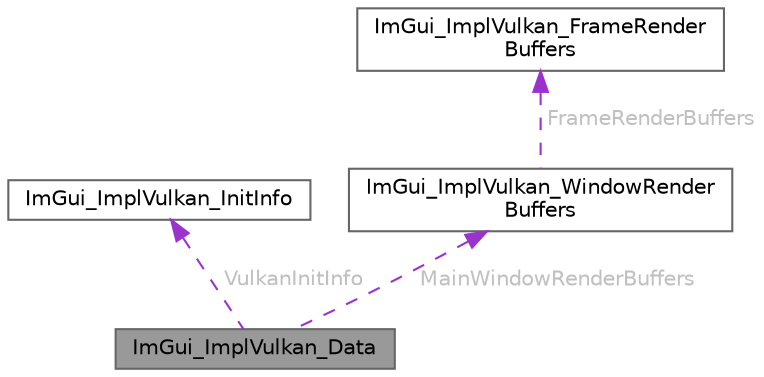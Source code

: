 digraph "ImGui_ImplVulkan_Data"
{
 // LATEX_PDF_SIZE
  bgcolor="transparent";
  edge [fontname=Helvetica,fontsize=10,labelfontname=Helvetica,labelfontsize=10];
  node [fontname=Helvetica,fontsize=10,shape=box,height=0.2,width=0.4];
  Node1 [id="Node000001",label="ImGui_ImplVulkan_Data",height=0.2,width=0.4,color="gray40", fillcolor="grey60", style="filled", fontcolor="black",tooltip=" "];
  Node2 -> Node1 [id="edge1_Node000001_Node000002",dir="back",color="darkorchid3",style="dashed",tooltip=" ",label=" VulkanInitInfo",fontcolor="grey" ];
  Node2 [id="Node000002",label="ImGui_ImplVulkan_InitInfo",height=0.2,width=0.4,color="gray40", fillcolor="white", style="filled",URL="$struct_im_gui___impl_vulkan___init_info.html",tooltip=" "];
  Node3 -> Node1 [id="edge2_Node000001_Node000003",dir="back",color="darkorchid3",style="dashed",tooltip=" ",label=" MainWindowRenderBuffers",fontcolor="grey" ];
  Node3 [id="Node000003",label="ImGui_ImplVulkan_WindowRender\lBuffers",height=0.2,width=0.4,color="gray40", fillcolor="white", style="filled",URL="$struct_im_gui___impl_vulkan___window_render_buffers.html",tooltip=" "];
  Node4 -> Node3 [id="edge3_Node000003_Node000004",dir="back",color="darkorchid3",style="dashed",tooltip=" ",label=" FrameRenderBuffers",fontcolor="grey" ];
  Node4 [id="Node000004",label="ImGui_ImplVulkan_FrameRender\lBuffers",height=0.2,width=0.4,color="gray40", fillcolor="white", style="filled",URL="$struct_im_gui___impl_vulkan___frame_render_buffers.html",tooltip=" "];
}
